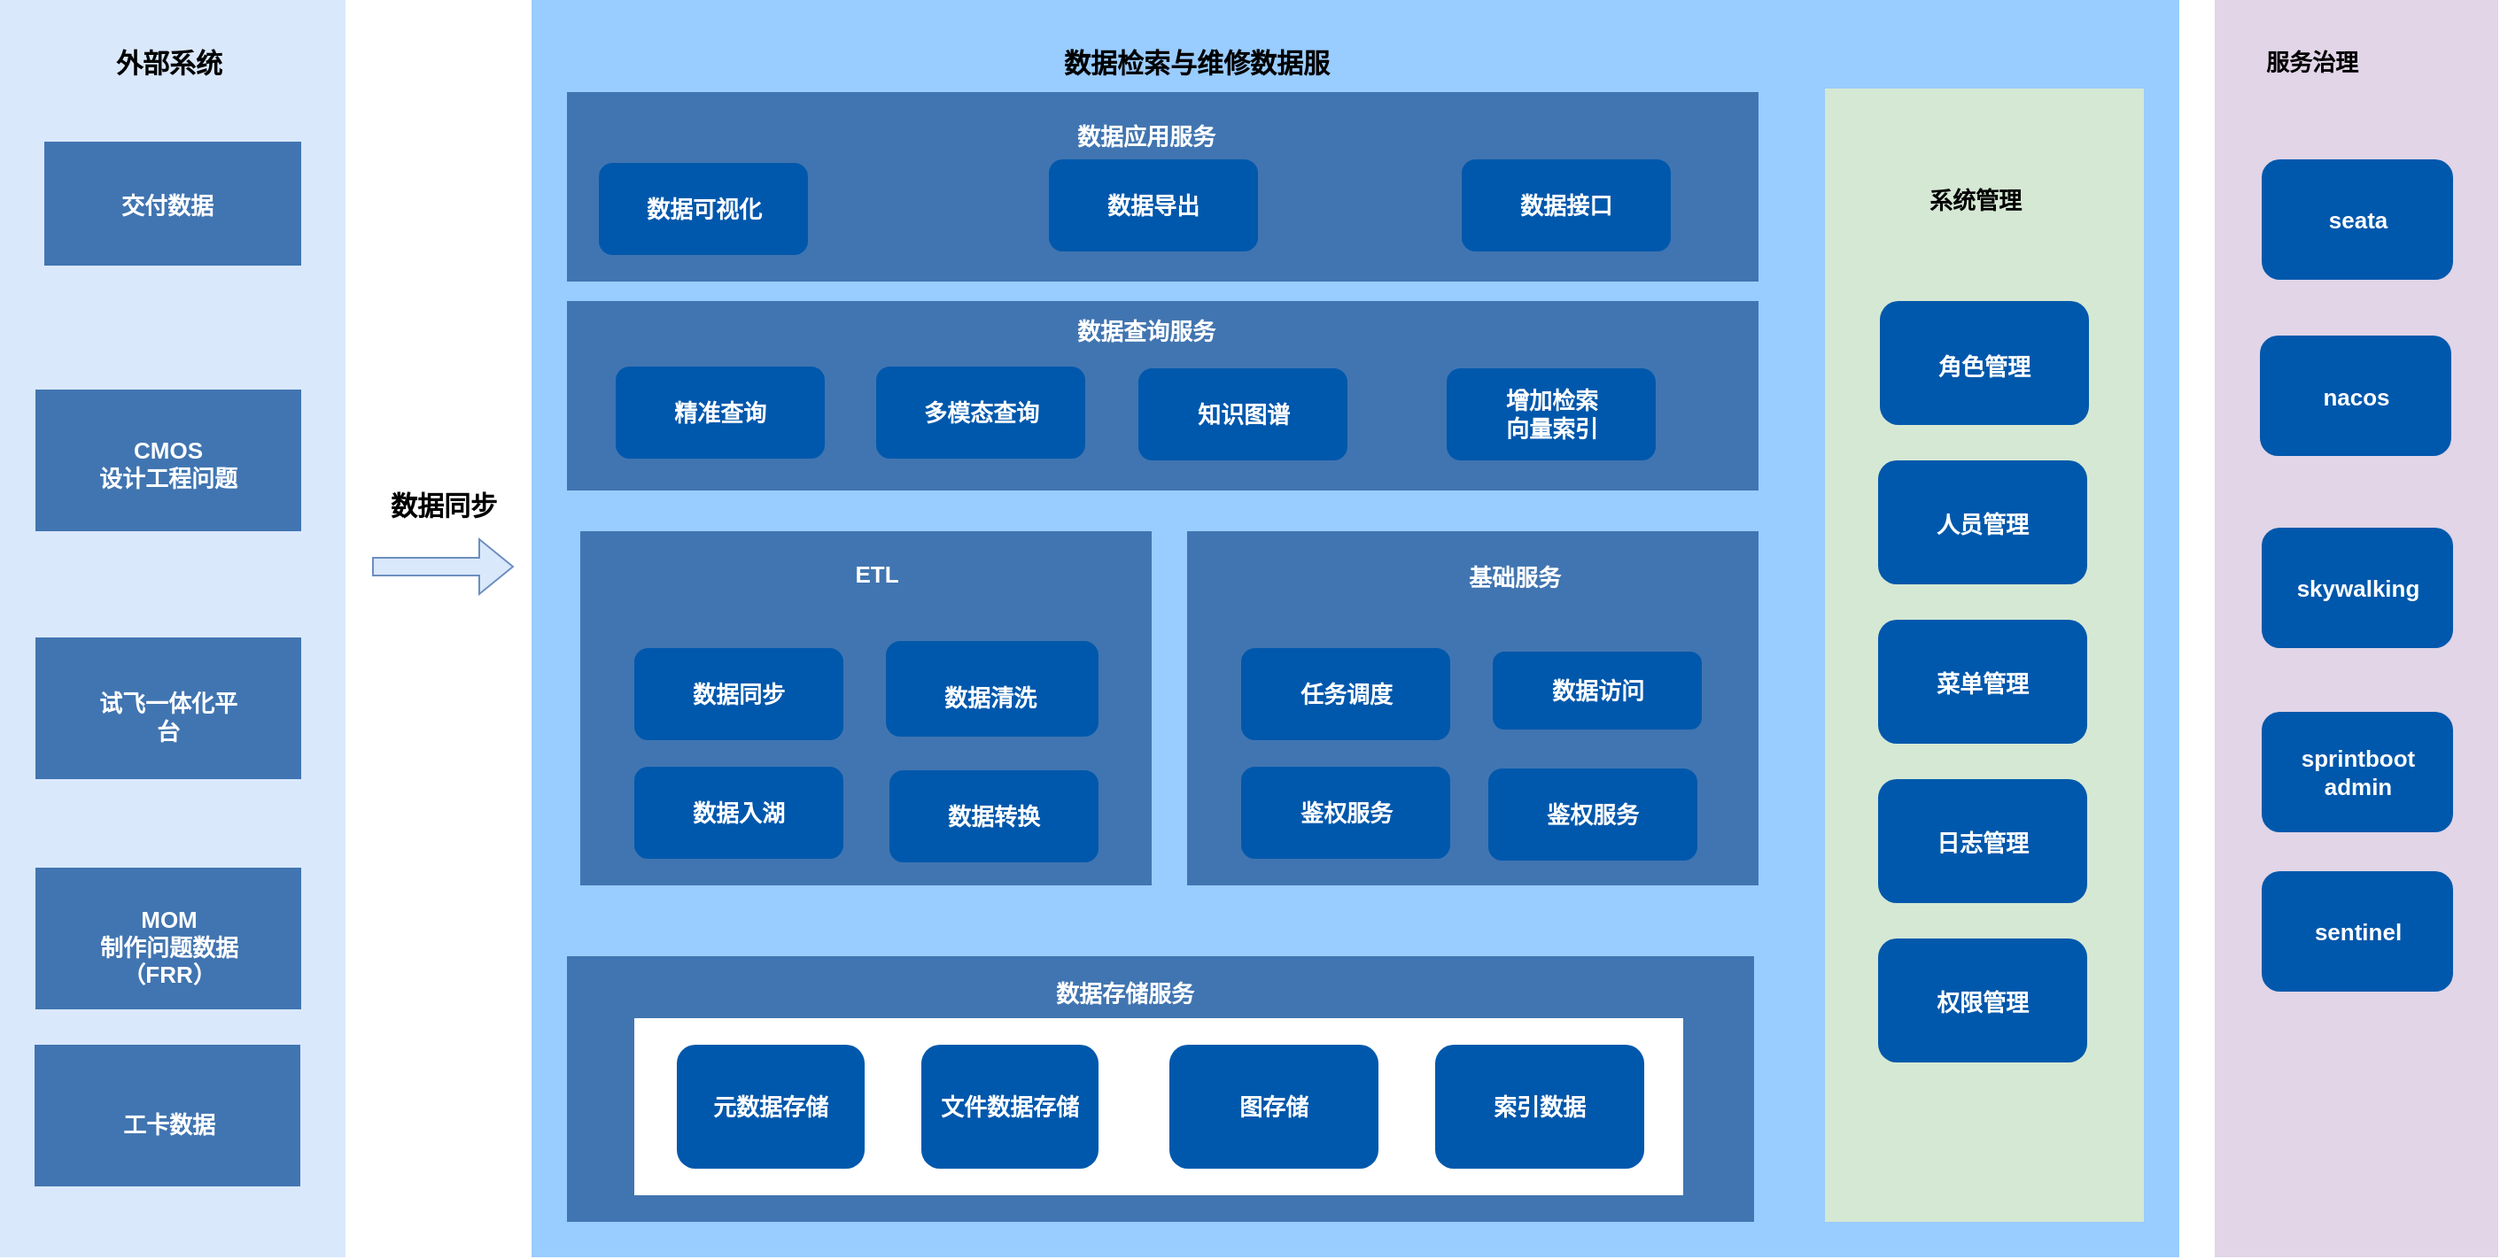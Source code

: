 <mxfile version="24.8.6">
  <diagram name="第 1 页" id="c73X7Lbp8dAQFBpgS6AY">
    <mxGraphModel dx="1517" dy="817" grid="1" gridSize="10" guides="1" tooltips="1" connect="1" arrows="1" fold="1" page="1" pageScale="1" pageWidth="827" pageHeight="1169" math="0" shadow="0">
      <root>
        <mxCell id="0" />
        <mxCell id="1" parent="0" />
        <mxCell id="gah0NT_OzrAsNBO6tPTt-1" value="" style="rounded=0;whiteSpace=wrap;html=1;fillColor=#99CCFF;strokeColor=none;" vertex="1" parent="1">
          <mxGeometry x="320" y="180" width="930" height="710" as="geometry" />
        </mxCell>
        <mxCell id="gah0NT_OzrAsNBO6tPTt-15" value="" style="rounded=0;whiteSpace=wrap;html=1;fillColor=#4175B1;fontStyle=1;fontSize=13;strokeColor=none;" vertex="1" parent="1">
          <mxGeometry x="340" y="720" width="670" height="150" as="geometry" />
        </mxCell>
        <mxCell id="gah0NT_OzrAsNBO6tPTt-24" value="" style="rounded=0;whiteSpace=wrap;html=1;fontStyle=1;fontSize=13;fillColor=#FFFFFF;strokeColor=none;" vertex="1" parent="1">
          <mxGeometry x="378" y="755" width="592" height="100" as="geometry" />
        </mxCell>
        <mxCell id="gah0NT_OzrAsNBO6tPTt-12" value="" style="rounded=0;whiteSpace=wrap;html=1;fillColor=#dae8fc;strokeColor=none;" vertex="1" parent="1">
          <mxGeometry x="20" y="180" width="195" height="710" as="geometry" />
        </mxCell>
        <mxCell id="gah0NT_OzrAsNBO6tPTt-2" value="数据检索与维修数据服" style="text;html=1;align=center;verticalAlign=middle;resizable=0;points=[];autosize=1;strokeColor=none;fillColor=none;fontStyle=1;fontFamily=Garamond;fontSize=15;strokeWidth=1;" vertex="1" parent="1">
          <mxGeometry x="610" y="200" width="170" height="30" as="geometry" />
        </mxCell>
        <mxCell id="gah0NT_OzrAsNBO6tPTt-3" value="" style="rounded=0;whiteSpace=wrap;html=1;fillColor=#4175B1;fontStyle=1;fontSize=13;strokeColor=none;" vertex="1" parent="1">
          <mxGeometry x="45" y="260" width="145" height="70" as="geometry" />
        </mxCell>
        <mxCell id="gah0NT_OzrAsNBO6tPTt-4" value="外部系统" style="text;html=1;align=center;verticalAlign=middle;resizable=0;points=[];autosize=1;strokeColor=none;fillColor=none;fontStyle=1;fontFamily=Garamond;fontSize=15;strokeWidth=1;" vertex="1" parent="1">
          <mxGeometry x="75" y="200" width="80" height="30" as="geometry" />
        </mxCell>
        <mxCell id="gah0NT_OzrAsNBO6tPTt-5" value="交付数据" style="text;html=1;align=center;verticalAlign=middle;whiteSpace=wrap;rounded=0;fontStyle=1;fontSize=13;strokeColor=none;fontColor=#FFFFFF;" vertex="1" parent="1">
          <mxGeometry x="84" y="280" width="61" height="32" as="geometry" />
        </mxCell>
        <mxCell id="gah0NT_OzrAsNBO6tPTt-6" value="" style="rounded=0;whiteSpace=wrap;html=1;fillColor=#4175B1;fontStyle=1;fontSize=13;strokeColor=none;" vertex="1" parent="1">
          <mxGeometry x="40" y="400" width="150" height="80" as="geometry" />
        </mxCell>
        <mxCell id="gah0NT_OzrAsNBO6tPTt-7" value="CMOS&lt;div&gt;设计工程问题&lt;/div&gt;" style="text;html=1;align=center;verticalAlign=middle;whiteSpace=wrap;rounded=0;fontStyle=1;fontSize=13;strokeColor=none;fontColor=#FFFFFF;" vertex="1" parent="1">
          <mxGeometry x="70" y="427" width="90" height="30" as="geometry" />
        </mxCell>
        <mxCell id="gah0NT_OzrAsNBO6tPTt-8" value="" style="rounded=0;whiteSpace=wrap;html=1;fillColor=#4175B1;fontStyle=1;fontSize=13;strokeColor=none;" vertex="1" parent="1">
          <mxGeometry x="40" y="540" width="150" height="80" as="geometry" />
        </mxCell>
        <mxCell id="gah0NT_OzrAsNBO6tPTt-9" value="试飞一体化平台" style="text;html=1;align=center;verticalAlign=middle;whiteSpace=wrap;rounded=0;fontStyle=1;fontSize=13;strokeColor=none;fontColor=#FFFFFF;" vertex="1" parent="1">
          <mxGeometry x="70" y="570" width="90" height="30" as="geometry" />
        </mxCell>
        <mxCell id="gah0NT_OzrAsNBO6tPTt-10" value="" style="rounded=0;whiteSpace=wrap;html=1;fillColor=#4175B1;fontStyle=1;fontSize=13;strokeColor=none;" vertex="1" parent="1">
          <mxGeometry x="40" y="670" width="150" height="80" as="geometry" />
        </mxCell>
        <mxCell id="gah0NT_OzrAsNBO6tPTt-11" value="MOM&lt;div&gt;制作问题数据（FRR）&lt;/div&gt;" style="text;html=1;align=center;verticalAlign=middle;whiteSpace=wrap;rounded=0;fontStyle=1;fontSize=13;strokeColor=none;fontColor=#FFFFFF;" vertex="1" parent="1">
          <mxGeometry x="58" y="700" width="115" height="30" as="geometry" />
        </mxCell>
        <mxCell id="gah0NT_OzrAsNBO6tPTt-13" value="" style="shape=flexArrow;endArrow=classic;html=1;rounded=0;fillColor=#dae8fc;strokeColor=#6c8ebf;" edge="1" parent="1">
          <mxGeometry width="50" height="50" relative="1" as="geometry">
            <mxPoint x="230" y="500" as="sourcePoint" />
            <mxPoint x="310" y="500" as="targetPoint" />
          </mxGeometry>
        </mxCell>
        <mxCell id="gah0NT_OzrAsNBO6tPTt-14" value="数据同步" style="text;html=1;align=center;verticalAlign=middle;resizable=0;points=[];autosize=1;strokeColor=none;fillColor=none;fontStyle=1;fontFamily=Garamond;fontSize=15;strokeWidth=1;" vertex="1" parent="1">
          <mxGeometry x="230" y="450" width="80" height="30" as="geometry" />
        </mxCell>
        <mxCell id="gah0NT_OzrAsNBO6tPTt-16" value="数据存储服务" style="text;html=1;align=center;verticalAlign=middle;whiteSpace=wrap;rounded=0;fontStyle=1;fontSize=13;strokeColor=none;fontColor=#FFFFFF;" vertex="1" parent="1">
          <mxGeometry x="610" y="726" width="90" height="30" as="geometry" />
        </mxCell>
        <mxCell id="gah0NT_OzrAsNBO6tPTt-17" value="元数据存储" style="rounded=1;whiteSpace=wrap;html=1;fontStyle=1;fontSize=13;strokeColor=none;fillColor=#0058AC;fontColor=#FFFFFF;" vertex="1" parent="1">
          <mxGeometry x="402" y="770" width="106" height="70" as="geometry" />
        </mxCell>
        <mxCell id="gah0NT_OzrAsNBO6tPTt-19" value="文件数据存储" style="rounded=1;whiteSpace=wrap;html=1;fontStyle=1;fontSize=13;strokeColor=none;fillColor=#0058AC;fontColor=#FFFFFF;" vertex="1" parent="1">
          <mxGeometry x="540" y="770" width="100" height="70" as="geometry" />
        </mxCell>
        <mxCell id="gah0NT_OzrAsNBO6tPTt-20" value="" style="rounded=1;whiteSpace=wrap;html=1;fontStyle=1;fontSize=13;strokeColor=none;fillColor=#0058AC;fontColor=#FFFFFF;" vertex="1" parent="1">
          <mxGeometry x="680" y="770" width="118" height="70" as="geometry" />
        </mxCell>
        <mxCell id="gah0NT_OzrAsNBO6tPTt-21" value="" style="rounded=1;whiteSpace=wrap;html=1;fontStyle=1;fontSize=13;strokeColor=none;fillColor=#0058AC;fontColor=#FFFFFF;" vertex="1" parent="1">
          <mxGeometry x="830" y="770" width="118" height="70" as="geometry" />
        </mxCell>
        <mxCell id="gah0NT_OzrAsNBO6tPTt-22" value="图存储" style="text;html=1;align=center;verticalAlign=middle;whiteSpace=wrap;rounded=0;fontStyle=1;fontSize=13;strokeColor=none;fontColor=#FFFFFF;" vertex="1" parent="1">
          <mxGeometry x="694" y="790" width="90" height="30" as="geometry" />
        </mxCell>
        <mxCell id="gah0NT_OzrAsNBO6tPTt-23" value="索引数据" style="text;html=1;align=center;verticalAlign=middle;whiteSpace=wrap;rounded=0;fontStyle=1;fontSize=13;strokeColor=none;fontColor=#FFFFFF;" vertex="1" parent="1">
          <mxGeometry x="844" y="790" width="90" height="30" as="geometry" />
        </mxCell>
        <mxCell id="gah0NT_OzrAsNBO6tPTt-25" value="" style="rounded=0;whiteSpace=wrap;html=1;fillColor=#d5e8d4;fontStyle=1;fontSize=13;strokeColor=none;" vertex="1" parent="1">
          <mxGeometry x="1050" y="230" width="180" height="640" as="geometry" />
        </mxCell>
        <mxCell id="gah0NT_OzrAsNBO6tPTt-26" value="系统管理" style="text;html=1;align=center;verticalAlign=middle;whiteSpace=wrap;rounded=0;fontStyle=1;fontSize=13;strokeColor=none;fontColor=#000000;" vertex="1" parent="1">
          <mxGeometry x="1090" y="278" width="90" height="30" as="geometry" />
        </mxCell>
        <mxCell id="gah0NT_OzrAsNBO6tPTt-30" value="" style="group" vertex="1" connectable="0" parent="1">
          <mxGeometry x="1081" y="350" width="118" height="70" as="geometry" />
        </mxCell>
        <mxCell id="gah0NT_OzrAsNBO6tPTt-28" value="" style="rounded=1;whiteSpace=wrap;html=1;fontStyle=1;fontSize=13;strokeColor=none;fillColor=#0058AC;fontColor=#FFFFFF;" vertex="1" parent="gah0NT_OzrAsNBO6tPTt-30">
          <mxGeometry width="118" height="70" as="geometry" />
        </mxCell>
        <mxCell id="gah0NT_OzrAsNBO6tPTt-29" value="角色管理" style="text;html=1;align=center;verticalAlign=middle;whiteSpace=wrap;rounded=0;fontStyle=1;fontSize=13;strokeColor=none;fontColor=#FFFFFF;" vertex="1" parent="gah0NT_OzrAsNBO6tPTt-30">
          <mxGeometry x="14" y="22" width="90" height="30" as="geometry" />
        </mxCell>
        <mxCell id="gah0NT_OzrAsNBO6tPTt-31" value="" style="group" vertex="1" connectable="0" parent="1">
          <mxGeometry x="1080" y="440" width="118" height="70" as="geometry" />
        </mxCell>
        <mxCell id="gah0NT_OzrAsNBO6tPTt-32" value="" style="rounded=1;whiteSpace=wrap;html=1;fontStyle=1;fontSize=13;strokeColor=none;fillColor=#0058AC;fontColor=#FFFFFF;" vertex="1" parent="gah0NT_OzrAsNBO6tPTt-31">
          <mxGeometry width="118" height="70" as="geometry" />
        </mxCell>
        <mxCell id="gah0NT_OzrAsNBO6tPTt-33" value="人员管理" style="text;html=1;align=center;verticalAlign=middle;whiteSpace=wrap;rounded=0;fontStyle=1;fontSize=13;strokeColor=none;fontColor=#FFFFFF;" vertex="1" parent="gah0NT_OzrAsNBO6tPTt-31">
          <mxGeometry x="14" y="22" width="90" height="28" as="geometry" />
        </mxCell>
        <mxCell id="gah0NT_OzrAsNBO6tPTt-35" value="" style="group" vertex="1" connectable="0" parent="1">
          <mxGeometry x="1080" y="530" width="118" height="70" as="geometry" />
        </mxCell>
        <mxCell id="gah0NT_OzrAsNBO6tPTt-36" value="" style="rounded=1;whiteSpace=wrap;html=1;fontStyle=1;fontSize=13;strokeColor=none;fillColor=#0058AC;fontColor=#FFFFFF;" vertex="1" parent="gah0NT_OzrAsNBO6tPTt-35">
          <mxGeometry width="118" height="70" as="geometry" />
        </mxCell>
        <mxCell id="gah0NT_OzrAsNBO6tPTt-37" value="菜单管理" style="text;html=1;align=center;verticalAlign=middle;whiteSpace=wrap;rounded=0;fontStyle=1;fontSize=13;strokeColor=none;fontColor=#FFFFFF;" vertex="1" parent="gah0NT_OzrAsNBO6tPTt-35">
          <mxGeometry x="14" y="22" width="90" height="28" as="geometry" />
        </mxCell>
        <mxCell id="gah0NT_OzrAsNBO6tPTt-38" value="" style="group" vertex="1" connectable="0" parent="1">
          <mxGeometry x="1080" y="620" width="118" height="70" as="geometry" />
        </mxCell>
        <mxCell id="gah0NT_OzrAsNBO6tPTt-39" value="&lt;span style=&quot;color: rgba(0, 0, 0, 0); font-family: monospace; font-size: 0px; font-weight: 400; text-align: start; text-wrap-mode: nowrap;&quot;&gt;%3CmxGraphModel%3E%3Croot%3E%3CmxCell%20id%3D%220%22%2F%3E%3CmxCell%20id%3D%221%22%20parent%3D%220%22%2F%3E%3CmxCell%20id%3D%222%22%20value%3D%22%22%20style%3D%22group%22%20vertex%3D%221%22%20connectable%3D%220%22%20parent%3D%221%22%3E%3CmxGeometry%20x%3D%221060%22%20y%3D%22470%22%20width%3D%22118%22%20height%3D%2270%22%20as%3D%22geometry%22%2F%3E%3C%2FmxCell%3E%3CmxCell%20id%3D%223%22%20value%3D%22%22%20style%3D%22rounded%3D1%3BwhiteSpace%3Dwrap%3Bhtml%3D1%3BfontStyle%3D1%3BfontSize%3D13%3BstrokeColor%3Dnone%3BfillColor%3D%230058AC%3BfontColor%3D%23FFFFFF%3B%22%20vertex%3D%221%22%20parent%3D%222%22%3E%3CmxGeometry%20width%3D%22118%22%20height%3D%2270%22%20as%3D%22geometry%22%2F%3E%3C%2FmxCell%3E%3CmxCell%20id%3D%224%22%20value%3D%22%E8%8F%9C%E5%8D%95%E7%AE%A1%E7%90%86%22%20style%3D%22text%3Bhtml%3D1%3Balign%3Dcenter%3BverticalAlign%3Dmiddle%3BwhiteSpace%3Dwrap%3Brounded%3D0%3BfontStyle%3D1%3BfontSize%3D13%3BstrokeColor%3Dnone%3BfontColor%3D%23FFFFFF%3B%22%20vertex%3D%221%22%20parent%3D%222%22%3E%3CmxGeometry%20x%3D%2214%22%20y%3D%2222%22%20width%3D%2290%22%20height%3D%2228%22%20as%3D%22geometry%22%2F%3E%3C%2FmxCell%3E%3C%2Froot%3E%3C%2FmxGraphModel%3E&lt;/span&gt;" style="rounded=1;whiteSpace=wrap;html=1;fontStyle=1;fontSize=13;strokeColor=none;fillColor=#0058AC;fontColor=#FFFFFF;" vertex="1" parent="gah0NT_OzrAsNBO6tPTt-38">
          <mxGeometry width="118" height="70" as="geometry" />
        </mxCell>
        <mxCell id="gah0NT_OzrAsNBO6tPTt-40" value="日志管理" style="text;html=1;align=center;verticalAlign=middle;whiteSpace=wrap;rounded=0;fontStyle=1;fontSize=13;strokeColor=none;fontColor=#FFFFFF;" vertex="1" parent="gah0NT_OzrAsNBO6tPTt-38">
          <mxGeometry x="14" y="22" width="90" height="28" as="geometry" />
        </mxCell>
        <mxCell id="gah0NT_OzrAsNBO6tPTt-41" value="" style="group" vertex="1" connectable="0" parent="1">
          <mxGeometry x="1080" y="710" width="118" height="70" as="geometry" />
        </mxCell>
        <mxCell id="gah0NT_OzrAsNBO6tPTt-42" value="&lt;span style=&quot;color: rgba(0, 0, 0, 0); font-family: monospace; font-size: 0px; font-weight: 400; text-align: start; text-wrap-mode: nowrap;&quot;&gt;%3CmxGraphModel%3E%3Croot%3E%3CmxCell%20id%3D%220%22%2F%3E%3CmxCell%20id%3D%221%22%20parent%3D%220%22%2F%3E%3CmxCell%20id%3D%222%22%20value%3D%22%22%20style%3D%22group%22%20vertex%3D%221%22%20connectable%3D%220%22%20parent%3D%221%22%3E%3CmxGeometry%20x%3D%221060%22%20y%3D%22470%22%20width%3D%22118%22%20height%3D%2270%22%20as%3D%22geometry%22%2F%3E%3C%2FmxCell%3E%3CmxCell%20id%3D%223%22%20value%3D%22%22%20style%3D%22rounded%3D1%3BwhiteSpace%3Dwrap%3Bhtml%3D1%3BfontStyle%3D1%3BfontSize%3D13%3BstrokeColor%3Dnone%3BfillColor%3D%230058AC%3BfontColor%3D%23FFFFFF%3B%22%20vertex%3D%221%22%20parent%3D%222%22%3E%3CmxGeometry%20width%3D%22118%22%20height%3D%2270%22%20as%3D%22geometry%22%2F%3E%3C%2FmxCell%3E%3CmxCell%20id%3D%224%22%20value%3D%22%E8%8F%9C%E5%8D%95%E7%AE%A1%E7%90%86%22%20style%3D%22text%3Bhtml%3D1%3Balign%3Dcenter%3BverticalAlign%3Dmiddle%3BwhiteSpace%3Dwrap%3Brounded%3D0%3BfontStyle%3D1%3BfontSize%3D13%3BstrokeColor%3Dnone%3BfontColor%3D%23FFFFFF%3B%22%20vertex%3D%221%22%20parent%3D%222%22%3E%3CmxGeometry%20x%3D%2214%22%20y%3D%2222%22%20width%3D%2290%22%20height%3D%2228%22%20as%3D%22geometry%22%2F%3E%3C%2FmxCell%3E%3C%2Froot%3E%3C%2FmxGraphModel%3E&lt;/span&gt;" style="rounded=1;whiteSpace=wrap;html=1;fontStyle=1;fontSize=13;strokeColor=none;fillColor=#0058AC;fontColor=#FFFFFF;" vertex="1" parent="gah0NT_OzrAsNBO6tPTt-41">
          <mxGeometry width="118" height="70" as="geometry" />
        </mxCell>
        <mxCell id="gah0NT_OzrAsNBO6tPTt-43" value="权限管理" style="text;html=1;align=center;verticalAlign=middle;whiteSpace=wrap;rounded=0;fontStyle=1;fontSize=13;strokeColor=none;fontColor=#FFFFFF;" vertex="1" parent="gah0NT_OzrAsNBO6tPTt-41">
          <mxGeometry x="14" y="22" width="90" height="28" as="geometry" />
        </mxCell>
        <mxCell id="gah0NT_OzrAsNBO6tPTt-44" value="" style="rounded=0;whiteSpace=wrap;html=1;fillColor=#4175B1;fontStyle=1;fontSize=13;strokeColor=none;" vertex="1" parent="1">
          <mxGeometry x="347.5" y="480" width="322.5" height="200" as="geometry" />
        </mxCell>
        <mxCell id="gah0NT_OzrAsNBO6tPTt-45" value="ETL" style="text;html=1;align=center;verticalAlign=middle;whiteSpace=wrap;rounded=0;fontStyle=1;fontSize=13;strokeColor=none;fontColor=#FFFFFF;" vertex="1" parent="1">
          <mxGeometry x="470" y="489" width="90" height="30" as="geometry" />
        </mxCell>
        <mxCell id="gah0NT_OzrAsNBO6tPTt-60" value="" style="rounded=1;whiteSpace=wrap;html=1;fontStyle=1;fontSize=13;strokeColor=none;fillColor=#0058AC;fontColor=#FFFFFF;" vertex="1" parent="1">
          <mxGeometry x="378" y="613" width="118" height="52" as="geometry" />
        </mxCell>
        <mxCell id="gah0NT_OzrAsNBO6tPTt-61" value="数据入湖" style="text;html=1;align=center;verticalAlign=middle;whiteSpace=wrap;rounded=0;fontStyle=1;fontSize=13;strokeColor=none;fontColor=#FFFFFF;" vertex="1" parent="1">
          <mxGeometry x="393" y="623.5" width="88" height="31" as="geometry" />
        </mxCell>
        <mxCell id="gah0NT_OzrAsNBO6tPTt-63" value="" style="rounded=0;whiteSpace=wrap;html=1;fillColor=#4175B1;fontStyle=1;fontSize=13;strokeColor=none;" vertex="1" parent="1">
          <mxGeometry x="690" y="480" width="322.5" height="200" as="geometry" />
        </mxCell>
        <mxCell id="gah0NT_OzrAsNBO6tPTt-64" value="基础服务" style="text;html=1;align=center;verticalAlign=middle;whiteSpace=wrap;rounded=0;fontStyle=1;fontSize=13;strokeColor=none;fontColor=#FFFFFF;" vertex="1" parent="1">
          <mxGeometry x="830" y="491" width="90" height="30" as="geometry" />
        </mxCell>
        <mxCell id="gah0NT_OzrAsNBO6tPTt-70" value="" style="rounded=1;whiteSpace=wrap;html=1;fontStyle=1;fontSize=13;strokeColor=none;fillColor=#0058AC;fontColor=#FFFFFF;" vertex="1" parent="1">
          <mxGeometry x="720.5" y="613" width="118" height="52" as="geometry" />
        </mxCell>
        <mxCell id="gah0NT_OzrAsNBO6tPTt-71" value="鉴权服务" style="text;html=1;align=center;verticalAlign=middle;whiteSpace=wrap;rounded=0;fontStyle=1;fontSize=13;strokeColor=none;fontColor=#FFFFFF;" vertex="1" parent="1">
          <mxGeometry x="735.5" y="623.5" width="88" height="31" as="geometry" />
        </mxCell>
        <mxCell id="gah0NT_OzrAsNBO6tPTt-73" value="" style="rounded=1;whiteSpace=wrap;html=1;fontStyle=1;fontSize=13;strokeColor=none;fillColor=#0058AC;fontColor=#FFFFFF;" vertex="1" parent="1">
          <mxGeometry x="860" y="614" width="118" height="52" as="geometry" />
        </mxCell>
        <mxCell id="gah0NT_OzrAsNBO6tPTt-74" value="鉴权服务" style="text;html=1;align=center;verticalAlign=middle;whiteSpace=wrap;rounded=0;fontStyle=1;fontSize=13;strokeColor=none;fontColor=#FFFFFF;" vertex="1" parent="1">
          <mxGeometry x="875" y="624.5" width="88" height="31" as="geometry" />
        </mxCell>
        <mxCell id="gah0NT_OzrAsNBO6tPTt-75" value="" style="rounded=0;whiteSpace=wrap;html=1;fillColor=#4175B1;fontStyle=1;fontSize=13;strokeColor=none;" vertex="1" parent="1">
          <mxGeometry x="340" y="350" width="672.5" height="107" as="geometry" />
        </mxCell>
        <mxCell id="gah0NT_OzrAsNBO6tPTt-76" value="数据查询服务" style="text;html=1;align=center;verticalAlign=middle;whiteSpace=wrap;rounded=0;fontStyle=1;fontSize=13;strokeColor=none;fontColor=#FFFFFF;" vertex="1" parent="1">
          <mxGeometry x="621.5" y="352" width="90" height="30" as="geometry" />
        </mxCell>
        <mxCell id="gah0NT_OzrAsNBO6tPTt-80" value="" style="rounded=1;whiteSpace=wrap;html=1;fontStyle=1;fontSize=13;strokeColor=none;fillColor=#0058AC;fontColor=#FFFFFF;" vertex="1" parent="1">
          <mxGeometry x="662.5" y="388" width="118" height="52" as="geometry" />
        </mxCell>
        <mxCell id="gah0NT_OzrAsNBO6tPTt-81" value="知识图谱" style="text;html=1;align=center;verticalAlign=middle;whiteSpace=wrap;rounded=0;fontStyle=1;fontSize=13;strokeColor=none;fontColor=#FFFFFF;" vertex="1" parent="1">
          <mxGeometry x="677.5" y="398.5" width="88" height="31" as="geometry" />
        </mxCell>
        <mxCell id="gah0NT_OzrAsNBO6tPTt-82" value="" style="rounded=1;whiteSpace=wrap;html=1;fontStyle=1;fontSize=13;strokeColor=none;fillColor=#0058AC;fontColor=#FFFFFF;" vertex="1" parent="1">
          <mxGeometry x="522" y="615" width="118" height="52" as="geometry" />
        </mxCell>
        <mxCell id="gah0NT_OzrAsNBO6tPTt-83" value="数据转换" style="text;html=1;align=center;verticalAlign=middle;whiteSpace=wrap;rounded=0;fontStyle=1;fontSize=13;strokeColor=none;fontColor=#FFFFFF;" vertex="1" parent="1">
          <mxGeometry x="537" y="625.5" width="88" height="31" as="geometry" />
        </mxCell>
        <mxCell id="gah0NT_OzrAsNBO6tPTt-102" style="edgeStyle=orthogonalEdgeStyle;rounded=0;orthogonalLoop=1;jettySize=auto;html=1;exitX=0;exitY=0.25;exitDx=0;exitDy=0;entryX=0;entryY=0.25;entryDx=0;entryDy=0;" edge="1" parent="1" source="gah0NT_OzrAsNBO6tPTt-84" target="gah0NT_OzrAsNBO6tPTt-85">
          <mxGeometry relative="1" as="geometry" />
        </mxCell>
        <mxCell id="gah0NT_OzrAsNBO6tPTt-84" value="" style="rounded=1;whiteSpace=wrap;html=1;fontStyle=1;fontSize=13;strokeColor=none;fillColor=#0058AC;fontColor=#FFFFFF;" vertex="1" parent="1">
          <mxGeometry x="836.5" y="388" width="118" height="52" as="geometry" />
        </mxCell>
        <mxCell id="gah0NT_OzrAsNBO6tPTt-85" value="增加检索&lt;div&gt;向量索引&lt;/div&gt;" style="text;html=1;align=center;verticalAlign=middle;whiteSpace=wrap;rounded=0;fontStyle=1;fontSize=13;strokeColor=none;fontColor=#FFFFFF;" vertex="1" parent="1">
          <mxGeometry x="854.5" y="399" width="82" height="30" as="geometry" />
        </mxCell>
        <mxCell id="gah0NT_OzrAsNBO6tPTt-86" value="" style="rounded=1;whiteSpace=wrap;html=1;fontStyle=1;fontSize=13;strokeColor=none;fillColor=#0058AC;fontColor=#FFFFFF;" vertex="1" parent="1">
          <mxGeometry x="367.5" y="387" width="118" height="52" as="geometry" />
        </mxCell>
        <mxCell id="gah0NT_OzrAsNBO6tPTt-87" value="精准查询" style="text;html=1;align=center;verticalAlign=middle;whiteSpace=wrap;rounded=0;fontStyle=1;fontSize=13;strokeColor=none;fontColor=#FFFFFF;" vertex="1" parent="1">
          <mxGeometry x="380" y="397.5" width="93" height="31" as="geometry" />
        </mxCell>
        <mxCell id="gah0NT_OzrAsNBO6tPTt-88" value="" style="rounded=1;whiteSpace=wrap;html=1;fontStyle=1;fontSize=13;strokeColor=none;fillColor=#0058AC;fontColor=#FFFFFF;" vertex="1" parent="1">
          <mxGeometry x="514.5" y="387" width="118" height="52" as="geometry" />
        </mxCell>
        <mxCell id="gah0NT_OzrAsNBO6tPTt-89" value="多模态查询" style="text;html=1;align=center;verticalAlign=middle;whiteSpace=wrap;rounded=0;fontStyle=1;fontSize=13;strokeColor=none;fontColor=#FFFFFF;" vertex="1" parent="1">
          <mxGeometry x="529.5" y="397.5" width="88" height="31" as="geometry" />
        </mxCell>
        <mxCell id="gah0NT_OzrAsNBO6tPTt-100" value="" style="rounded=0;whiteSpace=wrap;html=1;fillColor=#4175B1;fontStyle=1;fontSize=13;strokeColor=none;" vertex="1" parent="1">
          <mxGeometry x="39.5" y="770" width="150" height="80" as="geometry" />
        </mxCell>
        <mxCell id="gah0NT_OzrAsNBO6tPTt-101" value="工卡数据" style="text;html=1;align=center;verticalAlign=middle;whiteSpace=wrap;rounded=0;fontStyle=1;fontSize=13;strokeColor=none;fontColor=#FFFFFF;" vertex="1" parent="1">
          <mxGeometry x="57.5" y="800" width="115" height="30" as="geometry" />
        </mxCell>
        <mxCell id="gah0NT_OzrAsNBO6tPTt-103" value="" style="rounded=0;whiteSpace=wrap;html=1;fillColor=#4175B1;fontStyle=1;fontSize=13;strokeColor=none;" vertex="1" parent="1">
          <mxGeometry x="340" y="232" width="672.5" height="107" as="geometry" />
        </mxCell>
        <mxCell id="gah0NT_OzrAsNBO6tPTt-104" value="数据应用服务" style="text;html=1;align=center;verticalAlign=middle;whiteSpace=wrap;rounded=0;fontStyle=1;fontSize=13;strokeColor=none;fontColor=#FFFFFF;" vertex="1" parent="1">
          <mxGeometry x="621.5" y="242" width="90" height="30" as="geometry" />
        </mxCell>
        <mxCell id="gah0NT_OzrAsNBO6tPTt-50" value="" style="rounded=1;whiteSpace=wrap;html=1;fontStyle=1;fontSize=13;strokeColor=none;fillColor=#0058AC;fontColor=#FFFFFF;" vertex="1" parent="1">
          <mxGeometry x="378" y="546" width="118" height="52" as="geometry" />
        </mxCell>
        <mxCell id="gah0NT_OzrAsNBO6tPTt-51" value="数据同步" style="text;html=1;align=center;verticalAlign=middle;whiteSpace=wrap;rounded=0;fontStyle=1;fontSize=13;strokeColor=none;fontColor=#FFFFFF;" vertex="1" parent="1">
          <mxGeometry x="390" y="556.5" width="94" height="31" as="geometry" />
        </mxCell>
        <mxCell id="gah0NT_OzrAsNBO6tPTt-57" value="" style="group" vertex="1" connectable="0" parent="1">
          <mxGeometry x="540" y="552" width="118" height="44" as="geometry" />
        </mxCell>
        <mxCell id="gah0NT_OzrAsNBO6tPTt-55" value="" style="rounded=1;whiteSpace=wrap;html=1;fontStyle=1;fontSize=13;strokeColor=none;fillColor=#0058AC;fontColor=#FFFFFF;" vertex="1" parent="gah0NT_OzrAsNBO6tPTt-57">
          <mxGeometry x="-20" y="-10" width="120" height="54" as="geometry" />
        </mxCell>
        <mxCell id="gah0NT_OzrAsNBO6tPTt-56" value="数据清洗" style="text;html=1;align=center;verticalAlign=middle;whiteSpace=wrap;rounded=0;fontStyle=1;fontSize=13;strokeColor=none;fontColor=#FFFFFF;" vertex="1" parent="gah0NT_OzrAsNBO6tPTt-57">
          <mxGeometry x="-10" y="10" width="98" height="24" as="geometry" />
        </mxCell>
        <mxCell id="gah0NT_OzrAsNBO6tPTt-65" value="" style="rounded=1;whiteSpace=wrap;html=1;fontStyle=1;fontSize=13;strokeColor=none;fillColor=#0058AC;fontColor=#FFFFFF;" vertex="1" parent="1">
          <mxGeometry x="720.5" y="546" width="118" height="52" as="geometry" />
        </mxCell>
        <mxCell id="gah0NT_OzrAsNBO6tPTt-66" value="任务调度" style="text;html=1;align=center;verticalAlign=middle;whiteSpace=wrap;rounded=0;fontStyle=1;fontSize=13;strokeColor=none;fontColor=#FFFFFF;" vertex="1" parent="1">
          <mxGeometry x="732.5" y="556.5" width="94" height="31" as="geometry" />
        </mxCell>
        <mxCell id="gah0NT_OzrAsNBO6tPTt-68" value="" style="rounded=1;whiteSpace=wrap;html=1;fontStyle=1;fontSize=13;strokeColor=none;fillColor=#0058AC;fontColor=#FFFFFF;" vertex="1" parent="1">
          <mxGeometry x="862.5" y="548" width="118" height="44" as="geometry" />
        </mxCell>
        <mxCell id="gah0NT_OzrAsNBO6tPTt-69" value="数据访问" style="text;html=1;align=center;verticalAlign=middle;whiteSpace=wrap;rounded=0;fontStyle=1;fontSize=13;strokeColor=none;fontColor=#FFFFFF;" vertex="1" parent="1">
          <mxGeometry x="872.5" y="558" width="98" height="24" as="geometry" />
        </mxCell>
        <mxCell id="gah0NT_OzrAsNBO6tPTt-105" value="" style="rounded=1;whiteSpace=wrap;html=1;fontStyle=1;fontSize=13;strokeColor=none;fillColor=#0058AC;fontColor=#FFFFFF;" vertex="1" parent="1">
          <mxGeometry x="358" y="272" width="118" height="52" as="geometry" />
        </mxCell>
        <mxCell id="gah0NT_OzrAsNBO6tPTt-106" value="数据可视化" style="text;html=1;align=center;verticalAlign=middle;whiteSpace=wrap;rounded=0;fontStyle=1;fontSize=13;strokeColor=none;fontColor=#FFFFFF;" vertex="1" parent="1">
          <mxGeometry x="370.5" y="282.5" width="93" height="31" as="geometry" />
        </mxCell>
        <mxCell id="gah0NT_OzrAsNBO6tPTt-107" value="" style="rounded=1;whiteSpace=wrap;html=1;fontStyle=1;fontSize=13;strokeColor=none;fillColor=#0058AC;fontColor=#FFFFFF;" vertex="1" parent="1">
          <mxGeometry x="612" y="270" width="118" height="52" as="geometry" />
        </mxCell>
        <mxCell id="gah0NT_OzrAsNBO6tPTt-108" value="数据导出" style="text;html=1;align=center;verticalAlign=middle;whiteSpace=wrap;rounded=0;fontStyle=1;fontSize=13;strokeColor=none;fontColor=#FFFFFF;" vertex="1" parent="1">
          <mxGeometry x="625" y="282" width="92" height="28" as="geometry" />
        </mxCell>
        <mxCell id="gah0NT_OzrAsNBO6tPTt-109" value="" style="rounded=1;whiteSpace=wrap;html=1;fontStyle=1;fontSize=13;strokeColor=none;fillColor=#0058AC;fontColor=#FFFFFF;" vertex="1" parent="1">
          <mxGeometry x="845" y="270" width="118" height="52" as="geometry" />
        </mxCell>
        <mxCell id="gah0NT_OzrAsNBO6tPTt-110" value="数据接口" style="text;html=1;align=center;verticalAlign=middle;whiteSpace=wrap;rounded=0;fontStyle=1;fontSize=13;strokeColor=none;fontColor=#FFFFFF;" vertex="1" parent="1">
          <mxGeometry x="858" y="282" width="92" height="28" as="geometry" />
        </mxCell>
        <mxCell id="gah0NT_OzrAsNBO6tPTt-111" value="" style="rounded=0;whiteSpace=wrap;html=1;fillColor=#e1d5e7;fontStyle=1;fontSize=13;strokeColor=none;" vertex="1" parent="1">
          <mxGeometry x="1270" y="180" width="160" height="710" as="geometry" />
        </mxCell>
        <mxCell id="gah0NT_OzrAsNBO6tPTt-112" value="服务治理" style="text;html=1;align=center;verticalAlign=middle;whiteSpace=wrap;rounded=0;fontStyle=1;fontSize=13;strokeColor=none;fontColor=#000000;" vertex="1" parent="1">
          <mxGeometry x="1280" y="200" width="90" height="30" as="geometry" />
        </mxCell>
        <mxCell id="gah0NT_OzrAsNBO6tPTt-116" value="" style="group" vertex="1" connectable="0" parent="1">
          <mxGeometry x="1282" y="270" width="108" height="68" as="geometry" />
        </mxCell>
        <mxCell id="gah0NT_OzrAsNBO6tPTt-114" value="" style="rounded=1;whiteSpace=wrap;html=1;fontStyle=1;fontSize=13;strokeColor=none;fillColor=#0058AC;fontColor=#FFFFFF;" vertex="1" parent="gah0NT_OzrAsNBO6tPTt-116">
          <mxGeometry x="14.5" width="108" height="68" as="geometry" />
        </mxCell>
        <mxCell id="gah0NT_OzrAsNBO6tPTt-115" value="seata" style="text;html=1;align=center;verticalAlign=middle;whiteSpace=wrap;rounded=0;fontStyle=1;fontSize=13;strokeColor=none;fontColor=#FFFFFF;" vertex="1" parent="gah0NT_OzrAsNBO6tPTt-116">
          <mxGeometry x="23.5" y="19" width="90" height="30" as="geometry" />
        </mxCell>
        <mxCell id="gah0NT_OzrAsNBO6tPTt-117" value="nacos" style="rounded=1;whiteSpace=wrap;html=1;fontStyle=1;fontSize=13;strokeColor=none;fillColor=#0058AC;fontColor=#FFFFFF;" vertex="1" parent="1">
          <mxGeometry x="1295.5" y="369.5" width="108" height="68" as="geometry" />
        </mxCell>
        <mxCell id="gah0NT_OzrAsNBO6tPTt-118" value="skywalking" style="rounded=1;whiteSpace=wrap;html=1;fontStyle=1;fontSize=13;strokeColor=none;fillColor=#0058AC;fontColor=#FFFFFF;" vertex="1" parent="1">
          <mxGeometry x="1296.5" y="478" width="108" height="68" as="geometry" />
        </mxCell>
        <mxCell id="gah0NT_OzrAsNBO6tPTt-119" value="sprintboot&lt;div&gt;admin&lt;/div&gt;" style="rounded=1;whiteSpace=wrap;html=1;fontStyle=1;fontSize=13;strokeColor=none;fillColor=#0058AC;fontColor=#FFFFFF;" vertex="1" parent="1">
          <mxGeometry x="1296.5" y="582" width="108" height="68" as="geometry" />
        </mxCell>
        <mxCell id="gah0NT_OzrAsNBO6tPTt-120" value="sentinel" style="rounded=1;whiteSpace=wrap;html=1;fontStyle=1;fontSize=13;strokeColor=none;fillColor=#0058AC;fontColor=#FFFFFF;" vertex="1" parent="1">
          <mxGeometry x="1296.5" y="672" width="108" height="68" as="geometry" />
        </mxCell>
      </root>
    </mxGraphModel>
  </diagram>
</mxfile>
